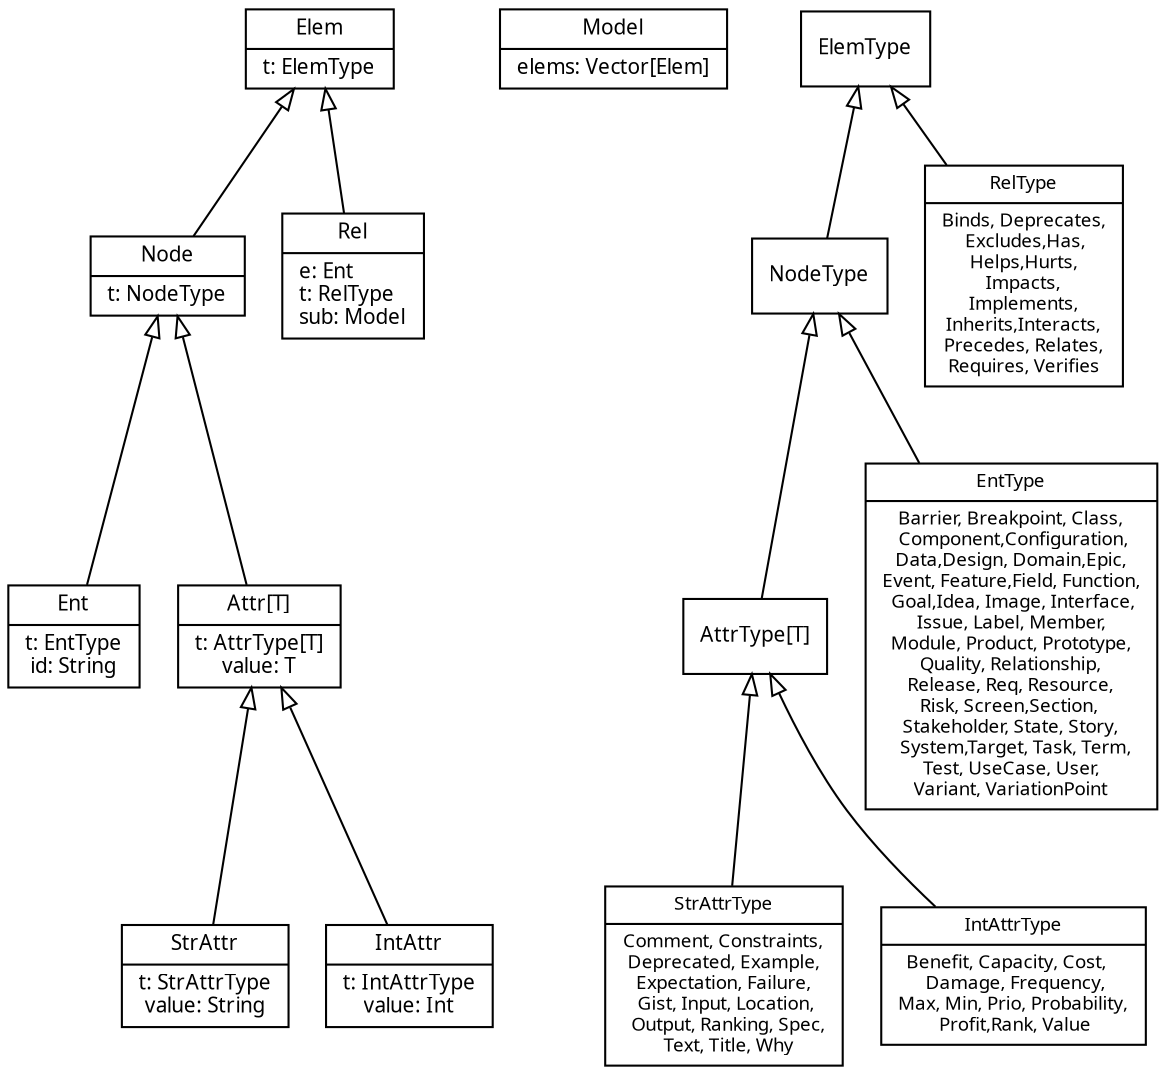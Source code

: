 digraph G { /* dot -T pdf -o metamodel.pdf metamodel.dot */
  fontname = "Sans"
  fontsize = 10
  rankdir = "BT"
  ordering = "out"
  nojustify = true

  node [
    fontname = "Sans"
    fontsize = 10
    shape = "record"
  ]

  edge [
    arrowhead = "empty"
  ]
 
  { rank = same;  Elem; Model; ElemType;}
  { rank = same; Node_; Rel; }
  { rank = same;  Ent; Attr;  AttrType; }

  Model [label = "{Model|elems: Vector[Elem]}" constraint=false]
  Node_ [label = "{Node|t: NodeType}"]
  Ent [label = "{Ent|t: EntType\lid: String}"]
  Rel [label = "{Rel|e: Ent\lt: RelType\lsub: Model\l }"]
  Attr [label = "{Attr[T]|t: AttrType[T]\lvalue: T}"]
  StrAttr [label = "{StrAttr|t: StrAttrType\lvalue: String}"]
  IntAttr [label = "{IntAttr|t: IntAttrType\lvalue: Int}"]

  Elem [label = "{Elem|t: ElemType}"]
  NodeType [label = "{NodeType}"]

  EntType[label = <{EntType|Barrier, Breakpoint, Class,<BR/> Component,Configuration,<BR/> Data,Design, Domain,Epic, <BR/>Event, Feature,Field, Function,<BR/> Goal,Idea, Image, Interface,<BR/>Issue, Label, Member,<BR/>Module, Product, Prototype,<BR/>Quality, Relationship,<BR/>Release, Req, Resource,<BR/>Risk, Screen,Section, <BR/> Stakeholder, State, Story, <BR/>  System,Target, Task, Term,<BR/>Test, UseCase, User,<BR/>Variant, VariationPoint}> fontsize = 9]

  AttrType [label = "{AttrType[T]}"]

  StrAttrType [fontsize = 9 label = <{StrAttrType|Comment, Constraints,<BR/> Deprecated, Example, <BR/> Expectation, Failure, <BR/>  Gist, Input, Location, <BR/>  Output, Ranking, Spec,<BR/>  Text, Title, Why}>]

  IntAttrType [fontsize = 9 label = <{IntAttrType|Benefit, Capacity, Cost,   <BR/> Damage, Frequency,<BR/>Max, Min, Prio, Probability,<BR/> Profit,Rank, Value}>]

  RelType[label = <{RelType|Binds, Deprecates,<BR/> Excludes,Has,<BR/>Helps,Hurts,<BR/>Impacts,<BR/>Implements,<BR/>Inherits,Interacts,<BR/>Precedes, Relates,<BR/>Requires, Verifies}> fontsize = 9]

  Node_ -> Elem
  Rel -> Elem
  Ent -> Node_
  Attr -> Node_
  StrAttr -> Attr
  IntAttr -> Attr

  
  AttrType -> NodeType
  StrAttrType -> AttrType
  IntAttrType -> AttrType

  NodeType -> ElemType
  EntType -> NodeType
  RelType -> ElemType



/*  Goal -> EntType
  Feature -> EntType
  Function -> EntType
  Data -> EntType
  OtherEnts -> EntType
  OtherEnts [ label = "..."; shape = "none"]

  has -> RelType
*/
}